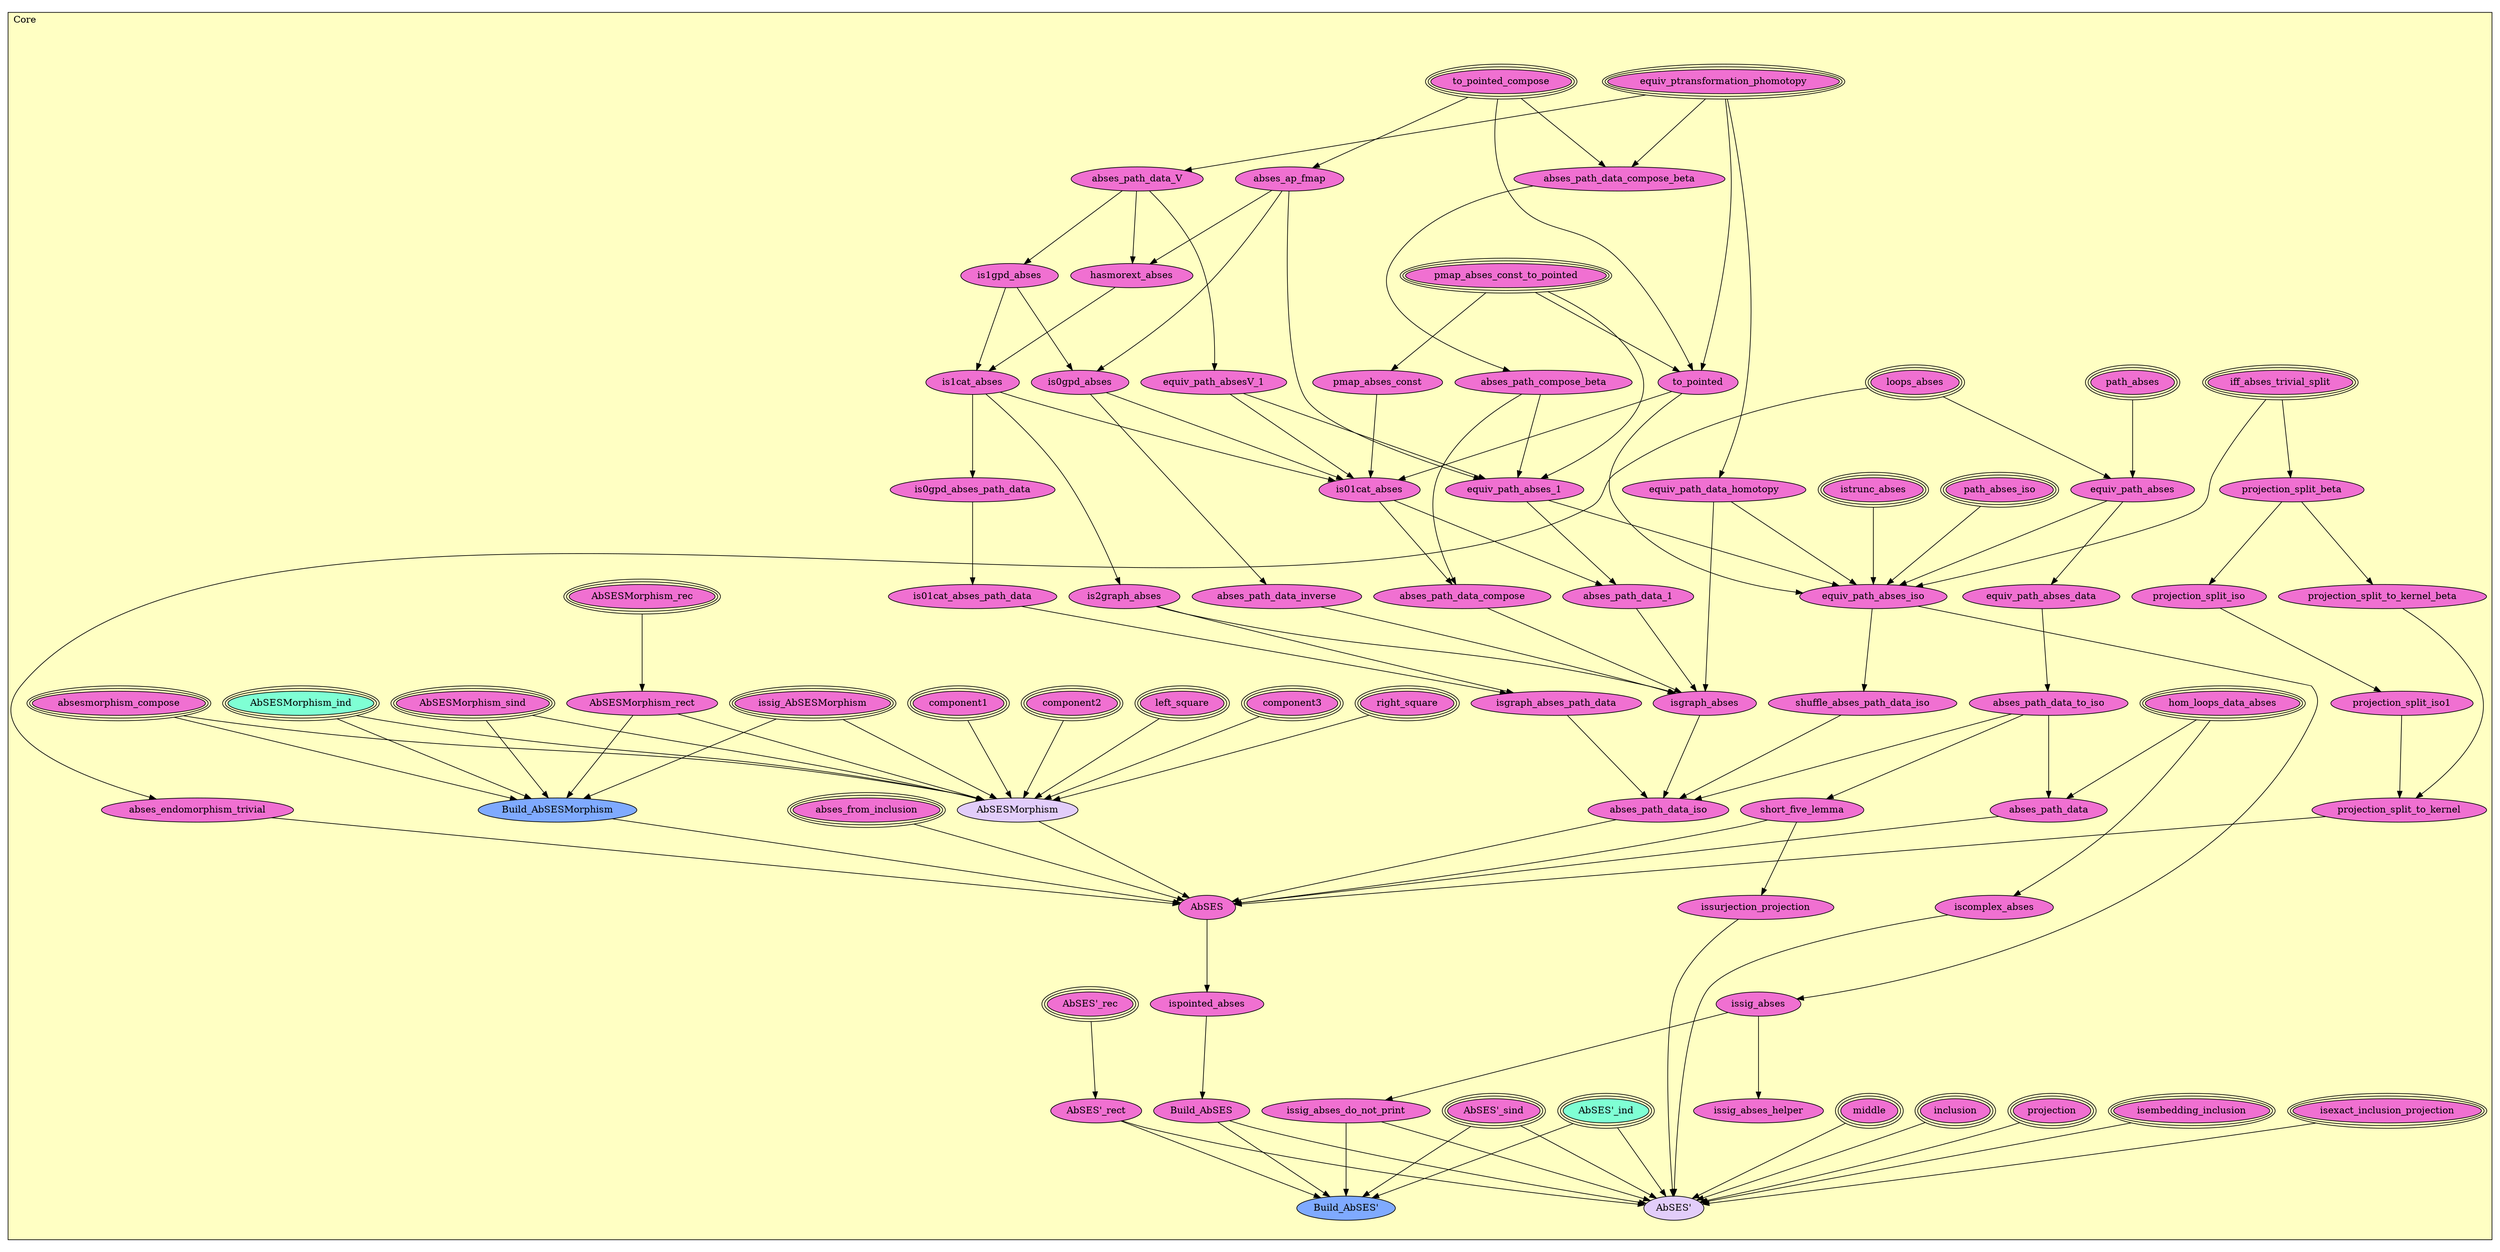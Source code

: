 digraph HoTT_Algebra_AbGroups_AbSES_Core {
  graph [ratio=0.5]
  node [style=filled]
Core_abses_from_inclusion [label="abses_from_inclusion", URL=<Core.html#abses_from_inclusion>, peripheries=3, fillcolor="#F070D1"] ;
Core_iff_abses_trivial_split [label="iff_abses_trivial_split", URL=<Core.html#iff_abses_trivial_split>, peripheries=3, fillcolor="#F070D1"] ;
Core_projection_split_beta [label="projection_split_beta", URL=<Core.html#projection_split_beta>, fillcolor="#F070D1"] ;
Core_projection_split_iso [label="projection_split_iso", URL=<Core.html#projection_split_iso>, fillcolor="#F070D1"] ;
Core_projection_split_iso1 [label="projection_split_iso1", URL=<Core.html#projection_split_iso1>, fillcolor="#F070D1"] ;
Core_projection_split_to_kernel_beta [label="projection_split_to_kernel_beta", URL=<Core.html#projection_split_to_kernel_beta>, fillcolor="#F070D1"] ;
Core_projection_split_to_kernel [label="projection_split_to_kernel", URL=<Core.html#projection_split_to_kernel>, fillcolor="#F070D1"] ;
Core_absesmorphism_compose [label="absesmorphism_compose", URL=<Core.html#absesmorphism_compose>, peripheries=3, fillcolor="#F070D1"] ;
Core_issig_AbSESMorphism [label="issig_AbSESMorphism", URL=<Core.html#issig_AbSESMorphism>, peripheries=3, fillcolor="#F070D1"] ;
Core_right_square [label="right_square", URL=<Core.html#right_square>, peripheries=3, fillcolor="#F070D1"] ;
Core_left_square [label="left_square", URL=<Core.html#left_square>, peripheries=3, fillcolor="#F070D1"] ;
Core_component3 [label="component3", URL=<Core.html#component3>, peripheries=3, fillcolor="#F070D1"] ;
Core_component2 [label="component2", URL=<Core.html#component2>, peripheries=3, fillcolor="#F070D1"] ;
Core_component1 [label="component1", URL=<Core.html#component1>, peripheries=3, fillcolor="#F070D1"] ;
Core_AbSESMorphism_sind [label="AbSESMorphism_sind", URL=<Core.html#AbSESMorphism_sind>, peripheries=3, fillcolor="#F070D1"] ;
Core_AbSESMorphism_rec [label="AbSESMorphism_rec", URL=<Core.html#AbSESMorphism_rec>, peripheries=3, fillcolor="#F070D1"] ;
Core_AbSESMorphism_ind [label="AbSESMorphism_ind", URL=<Core.html#AbSESMorphism_ind>, peripheries=3, fillcolor="#7FFFD4"] ;
Core_AbSESMorphism_rect [label="AbSESMorphism_rect", URL=<Core.html#AbSESMorphism_rect>, fillcolor="#F070D1"] ;
Core_Build_AbSESMorphism [label="Build_AbSESMorphism", URL=<Core.html#Build_AbSESMorphism>, fillcolor="#7FAAFF"] ;
Core_AbSESMorphism [label="AbSESMorphism", URL=<Core.html#AbSESMorphism>, fillcolor="#E2CDFA"] ;
Core_hom_loops_data_abses [label="hom_loops_data_abses", URL=<Core.html#hom_loops_data_abses>, peripheries=3, fillcolor="#F070D1"] ;
Core_loops_abses [label="loops_abses", URL=<Core.html#loops_abses>, peripheries=3, fillcolor="#F070D1"] ;
Core_abses_endomorphism_trivial [label="abses_endomorphism_trivial", URL=<Core.html#abses_endomorphism_trivial>, fillcolor="#F070D1"] ;
Core_equiv_ptransformation_phomotopy [label="equiv_ptransformation_phomotopy", URL=<Core.html#equiv_ptransformation_phomotopy>, peripheries=3, fillcolor="#F070D1"] ;
Core_to_pointed_compose [label="to_pointed_compose", URL=<Core.html#to_pointed_compose>, peripheries=3, fillcolor="#F070D1"] ;
Core_abses_ap_fmap [label="abses_ap_fmap", URL=<Core.html#abses_ap_fmap>, fillcolor="#F070D1"] ;
Core_pmap_abses_const_to_pointed [label="pmap_abses_const_to_pointed", URL=<Core.html#pmap_abses_const_to_pointed>, peripheries=3, fillcolor="#F070D1"] ;
Core_to_pointed [label="to_pointed", URL=<Core.html#to_pointed>, fillcolor="#F070D1"] ;
Core_pmap_abses_const [label="pmap_abses_const", URL=<Core.html#pmap_abses_const>, fillcolor="#F070D1"] ;
Core_equiv_path_data_homotopy [label="equiv_path_data_homotopy", URL=<Core.html#equiv_path_data_homotopy>, fillcolor="#F070D1"] ;
Core_abses_path_data_compose_beta [label="abses_path_data_compose_beta", URL=<Core.html#abses_path_data_compose_beta>, fillcolor="#F070D1"] ;
Core_abses_path_compose_beta [label="abses_path_compose_beta", URL=<Core.html#abses_path_compose_beta>, fillcolor="#F070D1"] ;
Core_abses_path_data_V [label="abses_path_data_V", URL=<Core.html#abses_path_data_V>, fillcolor="#F070D1"] ;
Core_equiv_path_absesV_1 [label="equiv_path_absesV_1", URL=<Core.html#equiv_path_absesV_1>, fillcolor="#F070D1"] ;
Core_equiv_path_abses_1 [label="equiv_path_abses_1", URL=<Core.html#equiv_path_abses_1>, fillcolor="#F070D1"] ;
Core_hasmorext_abses [label="hasmorext_abses", URL=<Core.html#hasmorext_abses>, fillcolor="#F070D1"] ;
Core_is1gpd_abses [label="is1gpd_abses", URL=<Core.html#is1gpd_abses>, fillcolor="#F070D1"] ;
Core_is1cat_abses [label="is1cat_abses", URL=<Core.html#is1cat_abses>, fillcolor="#F070D1"] ;
Core_is2graph_abses [label="is2graph_abses", URL=<Core.html#is2graph_abses>, fillcolor="#F070D1"] ;
Core_is0gpd_abses [label="is0gpd_abses", URL=<Core.html#is0gpd_abses>, fillcolor="#F070D1"] ;
Core_abses_path_data_inverse [label="abses_path_data_inverse", URL=<Core.html#abses_path_data_inverse>, fillcolor="#F070D1"] ;
Core_is01cat_abses [label="is01cat_abses", URL=<Core.html#is01cat_abses>, fillcolor="#F070D1"] ;
Core_abses_path_data_compose [label="abses_path_data_compose", URL=<Core.html#abses_path_data_compose>, fillcolor="#F070D1"] ;
Core_abses_path_data_1 [label="abses_path_data_1", URL=<Core.html#abses_path_data_1>, fillcolor="#F070D1"] ;
Core_isgraph_abses [label="isgraph_abses", URL=<Core.html#isgraph_abses>, fillcolor="#F070D1"] ;
Core_is0gpd_abses_path_data [label="is0gpd_abses_path_data", URL=<Core.html#is0gpd_abses_path_data>, fillcolor="#F070D1"] ;
Core_is01cat_abses_path_data [label="is01cat_abses_path_data", URL=<Core.html#is01cat_abses_path_data>, fillcolor="#F070D1"] ;
Core_isgraph_abses_path_data [label="isgraph_abses_path_data", URL=<Core.html#isgraph_abses_path_data>, fillcolor="#F070D1"] ;
Core_path_abses [label="path_abses", URL=<Core.html#path_abses>, peripheries=3, fillcolor="#F070D1"] ;
Core_equiv_path_abses [label="equiv_path_abses", URL=<Core.html#equiv_path_abses>, fillcolor="#F070D1"] ;
Core_equiv_path_abses_data [label="equiv_path_abses_data", URL=<Core.html#equiv_path_abses_data>, fillcolor="#F070D1"] ;
Core_abses_path_data_to_iso [label="abses_path_data_to_iso", URL=<Core.html#abses_path_data_to_iso>, fillcolor="#F070D1"] ;
Core_abses_path_data [label="abses_path_data", URL=<Core.html#abses_path_data>, fillcolor="#F070D1"] ;
Core_short_five_lemma [label="short_five_lemma", URL=<Core.html#short_five_lemma>, fillcolor="#F070D1"] ;
Core_path_abses_iso [label="path_abses_iso", URL=<Core.html#path_abses_iso>, peripheries=3, fillcolor="#F070D1"] ;
Core_istrunc_abses [label="istrunc_abses", URL=<Core.html#istrunc_abses>, peripheries=3, fillcolor="#F070D1"] ;
Core_equiv_path_abses_iso [label="equiv_path_abses_iso", URL=<Core.html#equiv_path_abses_iso>, fillcolor="#F070D1"] ;
Core_shuffle_abses_path_data_iso [label="shuffle_abses_path_data_iso", URL=<Core.html#shuffle_abses_path_data_iso>, fillcolor="#F070D1"] ;
Core_abses_path_data_iso [label="abses_path_data_iso", URL=<Core.html#abses_path_data_iso>, fillcolor="#F070D1"] ;
Core_AbSES [label="AbSES", URL=<Core.html#AbSES>, fillcolor="#F070D1"] ;
Core_ispointed_abses [label="ispointed_abses", URL=<Core.html#ispointed_abses>, fillcolor="#F070D1"] ;
Core_iscomplex_abses [label="iscomplex_abses", URL=<Core.html#iscomplex_abses>, fillcolor="#F070D1"] ;
Core_issig_abses [label="issig_abses", URL=<Core.html#issig_abses>, fillcolor="#F070D1"] ;
Core_issig_abses_helper [label="issig_abses_helper", URL=<Core.html#issig_abses_helper>, fillcolor="#F070D1"] ;
Core_issig_abses_do_not_print [label="issig_abses_do_not_print", URL=<Core.html#issig_abses_do_not_print>, fillcolor="#F070D1"] ;
Core_Build_AbSES [label="Build_AbSES", URL=<Core.html#Build_AbSES>, fillcolor="#F070D1"] ;
Core_isexact_inclusion_projection [label="isexact_inclusion_projection", URL=<Core.html#isexact_inclusion_projection>, peripheries=3, fillcolor="#F070D1"] ;
Core_issurjection_projection [label="issurjection_projection", URL=<Core.html#issurjection_projection>, fillcolor="#F070D1"] ;
Core_isembedding_inclusion [label="isembedding_inclusion", URL=<Core.html#isembedding_inclusion>, peripheries=3, fillcolor="#F070D1"] ;
Core_projection [label="projection", URL=<Core.html#projection>, peripheries=3, fillcolor="#F070D1"] ;
Core_inclusion [label="inclusion", URL=<Core.html#inclusion>, peripheries=3, fillcolor="#F070D1"] ;
Core_middle [label="middle", URL=<Core.html#middle>, peripheries=3, fillcolor="#F070D1"] ;
Core_AbSES__sind [label="AbSES'_sind", URL=<Core.html#AbSES'_sind>, peripheries=3, fillcolor="#F070D1"] ;
Core_AbSES__rec [label="AbSES'_rec", URL=<Core.html#AbSES'_rec>, peripheries=3, fillcolor="#F070D1"] ;
Core_AbSES__ind [label="AbSES'_ind", URL=<Core.html#AbSES'_ind>, peripheries=3, fillcolor="#7FFFD4"] ;
Core_AbSES__rect [label="AbSES'_rect", URL=<Core.html#AbSES'_rect>, fillcolor="#F070D1"] ;
Core_Build_AbSES_ [label="Build_AbSES'", URL=<Core.html#Build_AbSES'>, fillcolor="#7FAAFF"] ;
Core_AbSES_ [label="AbSES'", URL=<Core.html#AbSES'>, fillcolor="#E2CDFA"] ;
  Core_abses_from_inclusion -> Core_AbSES [] ;
  Core_iff_abses_trivial_split -> Core_projection_split_beta [] ;
  Core_iff_abses_trivial_split -> Core_equiv_path_abses_iso [] ;
  Core_projection_split_beta -> Core_projection_split_iso [] ;
  Core_projection_split_beta -> Core_projection_split_to_kernel_beta [] ;
  Core_projection_split_iso -> Core_projection_split_iso1 [] ;
  Core_projection_split_iso1 -> Core_projection_split_to_kernel [] ;
  Core_projection_split_to_kernel_beta -> Core_projection_split_to_kernel [] ;
  Core_projection_split_to_kernel -> Core_AbSES [] ;
  Core_absesmorphism_compose -> Core_Build_AbSESMorphism [] ;
  Core_absesmorphism_compose -> Core_AbSESMorphism [] ;
  Core_issig_AbSESMorphism -> Core_Build_AbSESMorphism [] ;
  Core_issig_AbSESMorphism -> Core_AbSESMorphism [] ;
  Core_right_square -> Core_AbSESMorphism [] ;
  Core_left_square -> Core_AbSESMorphism [] ;
  Core_component3 -> Core_AbSESMorphism [] ;
  Core_component2 -> Core_AbSESMorphism [] ;
  Core_component1 -> Core_AbSESMorphism [] ;
  Core_AbSESMorphism_sind -> Core_Build_AbSESMorphism [] ;
  Core_AbSESMorphism_sind -> Core_AbSESMorphism [] ;
  Core_AbSESMorphism_rec -> Core_AbSESMorphism_rect [] ;
  Core_AbSESMorphism_ind -> Core_Build_AbSESMorphism [] ;
  Core_AbSESMorphism_ind -> Core_AbSESMorphism [] ;
  Core_AbSESMorphism_rect -> Core_Build_AbSESMorphism [] ;
  Core_AbSESMorphism_rect -> Core_AbSESMorphism [] ;
  Core_Build_AbSESMorphism -> Core_AbSES [] ;
  Core_AbSESMorphism -> Core_AbSES [] ;
  Core_hom_loops_data_abses -> Core_abses_path_data [] ;
  Core_hom_loops_data_abses -> Core_iscomplex_abses [] ;
  Core_loops_abses -> Core_abses_endomorphism_trivial [] ;
  Core_loops_abses -> Core_equiv_path_abses [] ;
  Core_abses_endomorphism_trivial -> Core_AbSES [] ;
  Core_equiv_ptransformation_phomotopy -> Core_to_pointed [] ;
  Core_equiv_ptransformation_phomotopy -> Core_equiv_path_data_homotopy [] ;
  Core_equiv_ptransformation_phomotopy -> Core_abses_path_data_compose_beta [] ;
  Core_equiv_ptransformation_phomotopy -> Core_abses_path_data_V [] ;
  Core_to_pointed_compose -> Core_abses_ap_fmap [] ;
  Core_to_pointed_compose -> Core_to_pointed [] ;
  Core_to_pointed_compose -> Core_abses_path_data_compose_beta [] ;
  Core_abses_ap_fmap -> Core_equiv_path_abses_1 [] ;
  Core_abses_ap_fmap -> Core_hasmorext_abses [] ;
  Core_abses_ap_fmap -> Core_is0gpd_abses [] ;
  Core_pmap_abses_const_to_pointed -> Core_to_pointed [] ;
  Core_pmap_abses_const_to_pointed -> Core_pmap_abses_const [] ;
  Core_pmap_abses_const_to_pointed -> Core_equiv_path_abses_1 [] ;
  Core_to_pointed -> Core_is01cat_abses [] ;
  Core_to_pointed -> Core_equiv_path_abses_iso [] ;
  Core_pmap_abses_const -> Core_is01cat_abses [] ;
  Core_equiv_path_data_homotopy -> Core_isgraph_abses [] ;
  Core_equiv_path_data_homotopy -> Core_equiv_path_abses_iso [] ;
  Core_abses_path_data_compose_beta -> Core_abses_path_compose_beta [] ;
  Core_abses_path_compose_beta -> Core_equiv_path_abses_1 [] ;
  Core_abses_path_compose_beta -> Core_abses_path_data_compose [] ;
  Core_abses_path_data_V -> Core_equiv_path_absesV_1 [] ;
  Core_abses_path_data_V -> Core_hasmorext_abses [] ;
  Core_abses_path_data_V -> Core_is1gpd_abses [] ;
  Core_equiv_path_absesV_1 -> Core_equiv_path_abses_1 [] ;
  Core_equiv_path_absesV_1 -> Core_is01cat_abses [] ;
  Core_equiv_path_abses_1 -> Core_abses_path_data_1 [] ;
  Core_equiv_path_abses_1 -> Core_equiv_path_abses_iso [] ;
  Core_hasmorext_abses -> Core_is1cat_abses [] ;
  Core_is1gpd_abses -> Core_is1cat_abses [] ;
  Core_is1gpd_abses -> Core_is0gpd_abses [] ;
  Core_is1cat_abses -> Core_is2graph_abses [] ;
  Core_is1cat_abses -> Core_is01cat_abses [] ;
  Core_is1cat_abses -> Core_is0gpd_abses_path_data [] ;
  Core_is2graph_abses -> Core_isgraph_abses [] ;
  Core_is2graph_abses -> Core_isgraph_abses_path_data [] ;
  Core_is0gpd_abses -> Core_abses_path_data_inverse [] ;
  Core_is0gpd_abses -> Core_is01cat_abses [] ;
  Core_abses_path_data_inverse -> Core_isgraph_abses [] ;
  Core_is01cat_abses -> Core_abses_path_data_compose [] ;
  Core_is01cat_abses -> Core_abses_path_data_1 [] ;
  Core_abses_path_data_compose -> Core_isgraph_abses [] ;
  Core_abses_path_data_1 -> Core_isgraph_abses [] ;
  Core_isgraph_abses -> Core_abses_path_data_iso [] ;
  Core_is0gpd_abses_path_data -> Core_is01cat_abses_path_data [] ;
  Core_is01cat_abses_path_data -> Core_isgraph_abses_path_data [] ;
  Core_isgraph_abses_path_data -> Core_abses_path_data_iso [] ;
  Core_path_abses -> Core_equiv_path_abses [] ;
  Core_equiv_path_abses -> Core_equiv_path_abses_data [] ;
  Core_equiv_path_abses -> Core_equiv_path_abses_iso [] ;
  Core_equiv_path_abses_data -> Core_abses_path_data_to_iso [] ;
  Core_abses_path_data_to_iso -> Core_abses_path_data [] ;
  Core_abses_path_data_to_iso -> Core_short_five_lemma [] ;
  Core_abses_path_data_to_iso -> Core_abses_path_data_iso [] ;
  Core_abses_path_data -> Core_AbSES [] ;
  Core_short_five_lemma -> Core_AbSES [] ;
  Core_short_five_lemma -> Core_issurjection_projection [] ;
  Core_path_abses_iso -> Core_equiv_path_abses_iso [] ;
  Core_istrunc_abses -> Core_equiv_path_abses_iso [] ;
  Core_equiv_path_abses_iso -> Core_shuffle_abses_path_data_iso [] ;
  Core_equiv_path_abses_iso -> Core_issig_abses [] ;
  Core_shuffle_abses_path_data_iso -> Core_abses_path_data_iso [] ;
  Core_abses_path_data_iso -> Core_AbSES [] ;
  Core_AbSES -> Core_ispointed_abses [] ;
  Core_ispointed_abses -> Core_Build_AbSES [] ;
  Core_iscomplex_abses -> Core_AbSES_ [] ;
  Core_issig_abses -> Core_issig_abses_helper [] ;
  Core_issig_abses -> Core_issig_abses_do_not_print [] ;
  Core_issig_abses_do_not_print -> Core_Build_AbSES_ [] ;
  Core_issig_abses_do_not_print -> Core_AbSES_ [] ;
  Core_Build_AbSES -> Core_Build_AbSES_ [] ;
  Core_Build_AbSES -> Core_AbSES_ [] ;
  Core_isexact_inclusion_projection -> Core_AbSES_ [] ;
  Core_issurjection_projection -> Core_AbSES_ [] ;
  Core_isembedding_inclusion -> Core_AbSES_ [] ;
  Core_projection -> Core_AbSES_ [] ;
  Core_inclusion -> Core_AbSES_ [] ;
  Core_middle -> Core_AbSES_ [] ;
  Core_AbSES__sind -> Core_Build_AbSES_ [] ;
  Core_AbSES__sind -> Core_AbSES_ [] ;
  Core_AbSES__rec -> Core_AbSES__rect [] ;
  Core_AbSES__ind -> Core_Build_AbSES_ [] ;
  Core_AbSES__ind -> Core_AbSES_ [] ;
  Core_AbSES__rect -> Core_Build_AbSES_ [] ;
  Core_AbSES__rect -> Core_AbSES_ [] ;
subgraph cluster_Core { label="Core"; fillcolor="#FFFFC3"; labeljust=l; style=filled 
Core_AbSES_; Core_Build_AbSES_; Core_AbSES__rect; Core_AbSES__ind; Core_AbSES__rec; Core_AbSES__sind; Core_middle; Core_inclusion; Core_projection; Core_isembedding_inclusion; Core_issurjection_projection; Core_isexact_inclusion_projection; Core_Build_AbSES; Core_issig_abses_do_not_print; Core_issig_abses_helper; Core_issig_abses; Core_iscomplex_abses; Core_ispointed_abses; Core_AbSES; Core_abses_path_data_iso; Core_shuffle_abses_path_data_iso; Core_equiv_path_abses_iso; Core_istrunc_abses; Core_path_abses_iso; Core_short_five_lemma; Core_abses_path_data; Core_abses_path_data_to_iso; Core_equiv_path_abses_data; Core_equiv_path_abses; Core_path_abses; Core_isgraph_abses_path_data; Core_is01cat_abses_path_data; Core_is0gpd_abses_path_data; Core_isgraph_abses; Core_abses_path_data_1; Core_abses_path_data_compose; Core_is01cat_abses; Core_abses_path_data_inverse; Core_is0gpd_abses; Core_is2graph_abses; Core_is1cat_abses; Core_is1gpd_abses; Core_hasmorext_abses; Core_equiv_path_abses_1; Core_equiv_path_absesV_1; Core_abses_path_data_V; Core_abses_path_compose_beta; Core_abses_path_data_compose_beta; Core_equiv_path_data_homotopy; Core_pmap_abses_const; Core_to_pointed; Core_pmap_abses_const_to_pointed; Core_abses_ap_fmap; Core_to_pointed_compose; Core_equiv_ptransformation_phomotopy; Core_abses_endomorphism_trivial; Core_loops_abses; Core_hom_loops_data_abses; Core_AbSESMorphism; Core_Build_AbSESMorphism; Core_AbSESMorphism_rect; Core_AbSESMorphism_ind; Core_AbSESMorphism_rec; Core_AbSESMorphism_sind; Core_component1; Core_component2; Core_component3; Core_left_square; Core_right_square; Core_issig_AbSESMorphism; Core_absesmorphism_compose; Core_projection_split_to_kernel; Core_projection_split_to_kernel_beta; Core_projection_split_iso1; Core_projection_split_iso; Core_projection_split_beta; Core_iff_abses_trivial_split; Core_abses_from_inclusion; };
} /* END */
